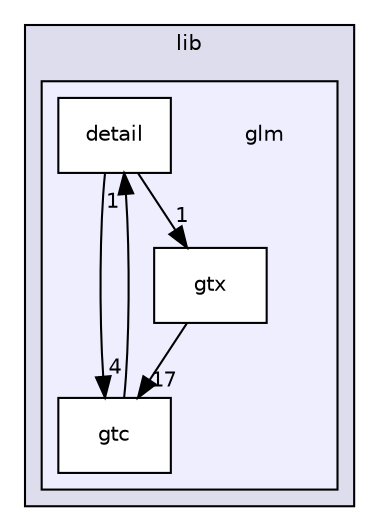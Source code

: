 digraph "lib/glm" {
  compound=true
  node [ fontsize="10", fontname="Helvetica"];
  edge [ labelfontsize="10", labelfontname="Helvetica"];
  subgraph clusterdir_97aefd0d527b934f1d99a682da8fe6a9 {
    graph [ bgcolor="#ddddee", pencolor="black", label="lib" fontname="Helvetica", fontsize="10", URL="dir_97aefd0d527b934f1d99a682da8fe6a9.html"]
  subgraph clusterdir_942d916a788a48c882a9373a369b0e37 {
    graph [ bgcolor="#eeeeff", pencolor="black", label="" URL="dir_942d916a788a48c882a9373a369b0e37.html"];
    dir_942d916a788a48c882a9373a369b0e37 [shape=plaintext label="glm"];
    dir_c72a1a416d8af21c1660028d3fe5503a [shape=box label="detail" color="black" fillcolor="white" style="filled" URL="dir_c72a1a416d8af21c1660028d3fe5503a.html"];
    dir_daed007818ba760cde245b02e4c0e66f [shape=box label="gtc" color="black" fillcolor="white" style="filled" URL="dir_daed007818ba760cde245b02e4c0e66f.html"];
    dir_c1f710119813753eda45c3a55f3d6d91 [shape=box label="gtx" color="black" fillcolor="white" style="filled" URL="dir_c1f710119813753eda45c3a55f3d6d91.html"];
  }
  }
  dir_c72a1a416d8af21c1660028d3fe5503a->dir_c1f710119813753eda45c3a55f3d6d91 [headlabel="1", labeldistance=1.5 headhref="dir_000009_000011.html"];
  dir_c72a1a416d8af21c1660028d3fe5503a->dir_daed007818ba760cde245b02e4c0e66f [headlabel="4", labeldistance=1.5 headhref="dir_000009_000010.html"];
  dir_c1f710119813753eda45c3a55f3d6d91->dir_daed007818ba760cde245b02e4c0e66f [headlabel="17", labeldistance=1.5 headhref="dir_000011_000010.html"];
  dir_daed007818ba760cde245b02e4c0e66f->dir_c72a1a416d8af21c1660028d3fe5503a [headlabel="1", labeldistance=1.5 headhref="dir_000010_000009.html"];
}
